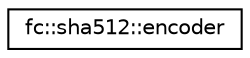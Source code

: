 digraph "Graphical Class Hierarchy"
{
  edge [fontname="Helvetica",fontsize="10",labelfontname="Helvetica",labelfontsize="10"];
  node [fontname="Helvetica",fontsize="10",shape=record];
  rankdir="LR";
  Node0 [label="fc::sha512::encoder",height=0.2,width=0.4,color="black", fillcolor="white", style="filled",URL="$classfc_1_1sha512_1_1encoder.html"];
}
